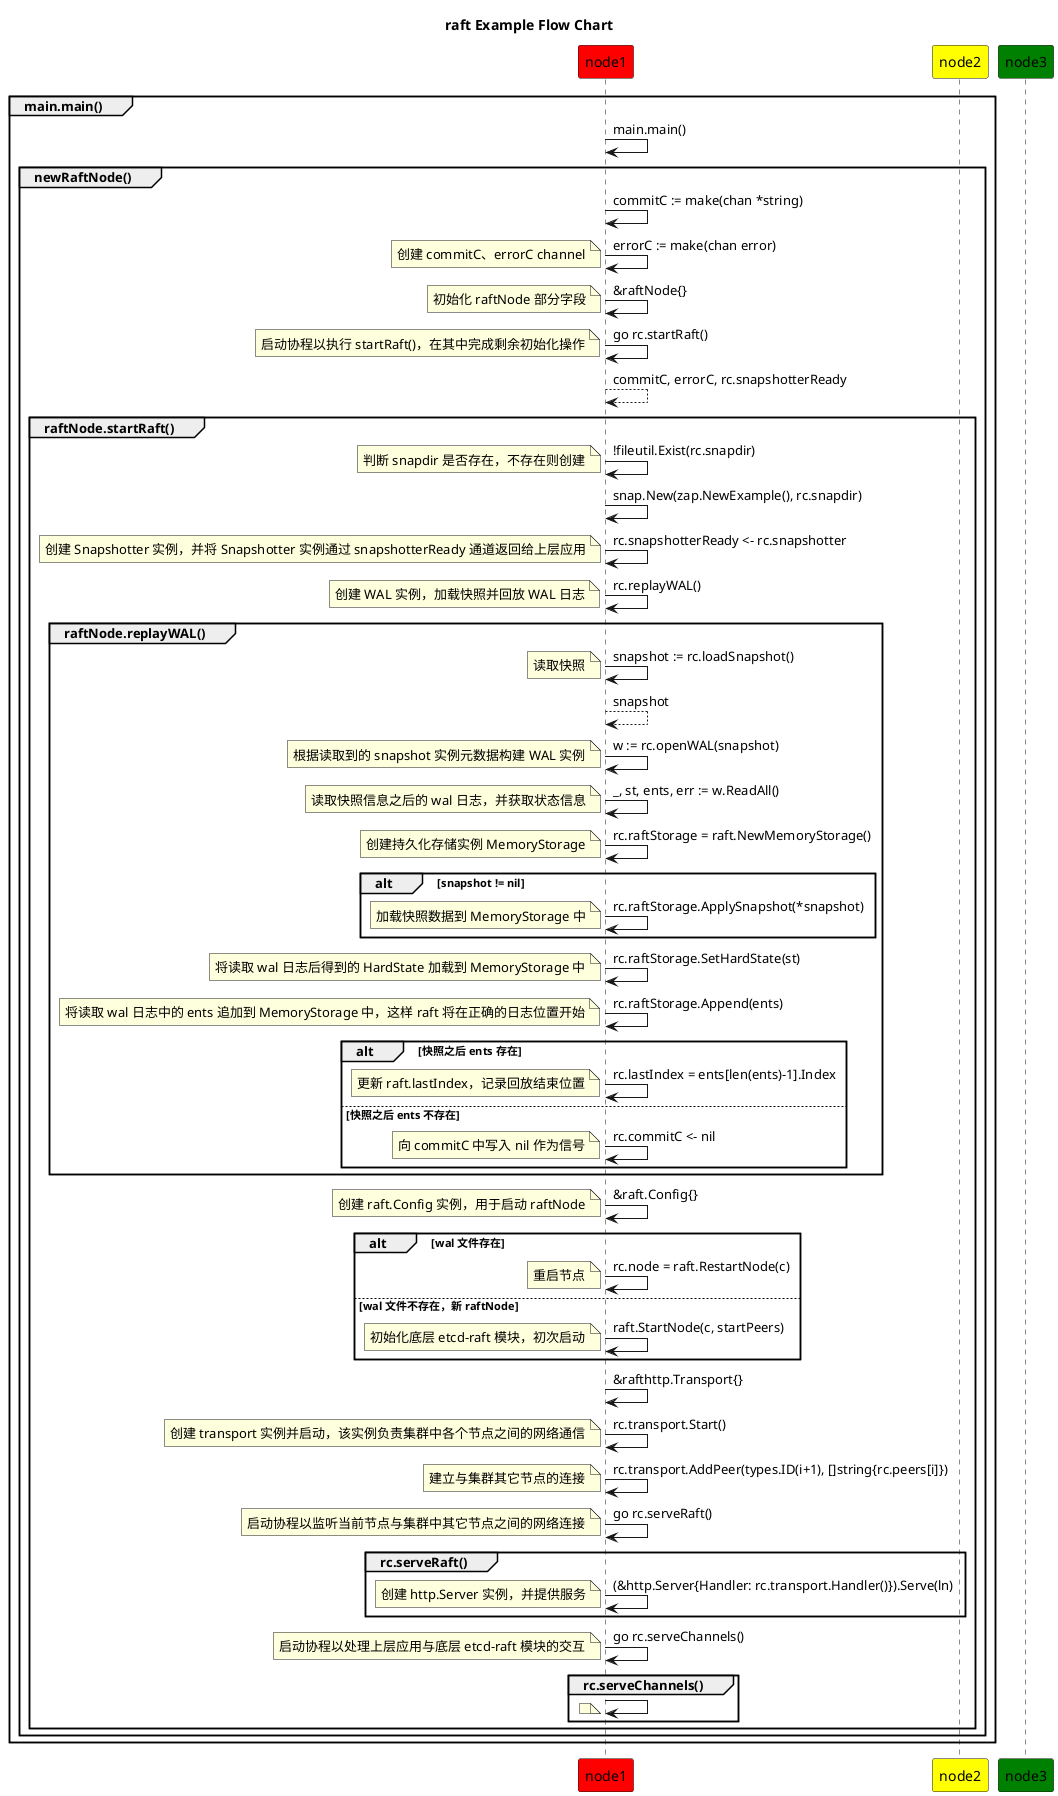 @startuml
' !theme materia-outline

title raft Example Flow Chart

participant node1 as n1 #Red
participant node2 as n2 #Yellow
participant node3 as n3 #Green

group main.main()
    n1 -> n1: main.main()

    group newRaftNode()
        n1 -> n1: commitC := make(chan *string)
        n1 -> n1: errorC := make(chan error)
        note left: 创建 commitC、errorC channel
        n1 -> n1: &raftNode{}
        note left: 初始化 raftNode 部分字段
        n1 -> n1: go rc.startRaft()
        note left: 启动协程以执行 startRaft()，在其中完成剩余初始化操作
        return commitC, errorC, rc.snapshotterReady

        group raftNode.startRaft()
            n1 -> n1: !fileutil.Exist(rc.snapdir)
            note left: 判断 snapdir 是否存在，不存在则创建

            n1 -> n1: snap.New(zap.NewExample(), rc.snapdir)
            n1 -> n1: rc.snapshotterReady <- rc.snapshotter
            note left: 创建 Snapshotter 实例，并将 Snapshotter 实例通过 snapshotterReady 通道返回给上层应用

            n1 -> n1: rc.replayWAL()
            note left:创建 WAL 实例，加载快照并回放 WAL 日志
            group raftNode.replayWAL()
                n1 -> n1: snapshot := rc.loadSnapshot()
                note left: 读取快照
                return snapshot

                n1 -> n1: w := rc.openWAL(snapshot)
                note left: 根据读取到的 snapshot 实例元数据构建 WAL 实例

                n1 -> n1: _, st, ents, err := w.ReadAll()
                note left: 读取快照信息之后的 wal 日志，并获取状态信息

                n1 -> n1: rc.raftStorage = raft.NewMemoryStorage()
                note left: 创建持久化存储实例 MemoryStorage

                alt snapshot != nil 
                    n1 -> n1: rc.raftStorage.ApplySnapshot(*snapshot)
                    note left: 加载快照数据到 MemoryStorage 中
                end

                n1 -> n1: rc.raftStorage.SetHardState(st)
                note left: 将读取 wal 日志后得到的 HardState 加载到 MemoryStorage 中

                n1 -> n1: rc.raftStorage.Append(ents)
                note left: 将读取 wal 日志中的 ents 追加到 MemoryStorage 中，这样 raft 将在正确的日志位置开始

                alt 快照之后 ents 存在
                    n1 -> n1: rc.lastIndex = ents[len(ents)-1].Index
                    note left: 更新 raft.lastIndex，记录回放结束位置
                else 快照之后 ents 不存在
                    n1 -> n1: rc.commitC <- nil
                    note left: 向 commitC 中写入 nil 作为信号
                end
            end

            n1 -> n1: &raft.Config{}
            note left: 创建 raft.Config 实例，用于启动 raftNode
            alt wal 文件存在
                n1 -> n1: rc.node = raft.RestartNode(c)
                note left: 重启节点
            else wal 文件不存在，新 raftNode
                n1 -> n1: raft.StartNode(c, startPeers)
                note left: 初始化底层 etcd-raft 模块，初次启动
            end

            n1 -> n1: &rafthttp.Transport{}
            n1 -> n1: rc.transport.Start()
            note left: 创建 transport 实例并启动，该实例负责集群中各个节点之间的网络通信

            n1 -> n1: rc.transport.AddPeer(types.ID(i+1), []string{rc.peers[i]})
            note left: 建立与集群其它节点的连接

            n1 -> n1: go rc.serveRaft()
            note left: 启动协程以监听当前节点与集群中其它节点之间的网络连接
            group rc.serveRaft()
                n1 -> n1: (&http.Server{Handler: rc.transport.Handler()}).Serve(ln)
                note left: 创建 http.Server 实例，并提供服务
            end

            n1 -> n1: go rc.serveChannels()
            note left: 启动协程以处理上层应用与底层 etcd-raft 模块的交互
            group rc.serveChannels()
                n1 -> n1:
                note left: 
            end
        end
    end
end

@enduml